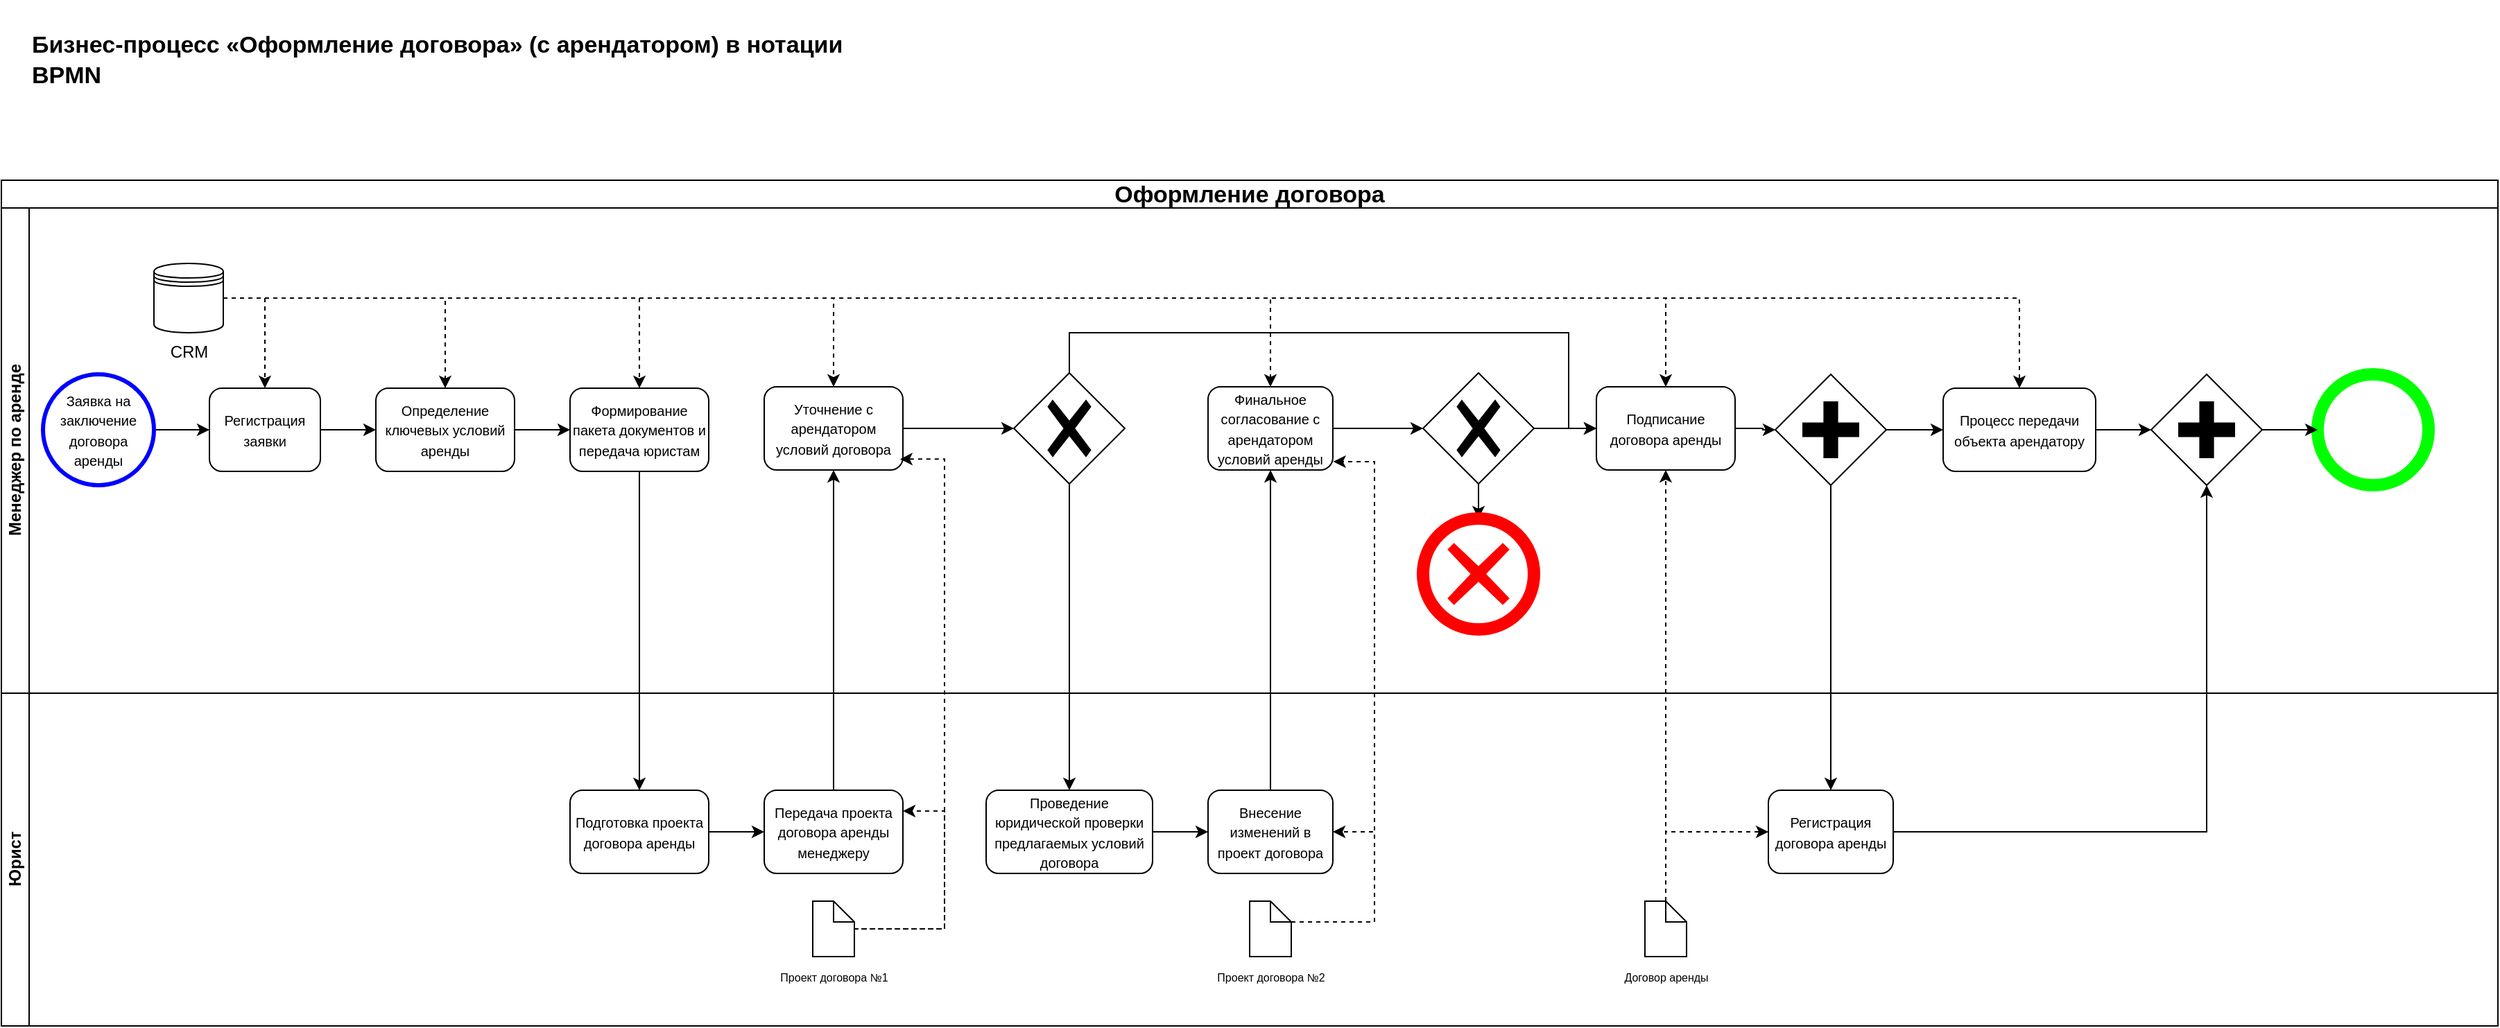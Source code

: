 <mxfile version="24.7.8">
  <diagram id="C5RBs43oDa-KdzZeNtuy" name="Page-1">
    <mxGraphModel dx="1687" dy="1034" grid="1" gridSize="10" guides="1" tooltips="1" connect="1" arrows="1" fold="1" page="1" pageScale="1" pageWidth="1169" pageHeight="827" background="none" math="0" shadow="0">
      <root>
        <mxCell id="WIyWlLk6GJQsqaUBKTNV-0" />
        <mxCell id="WIyWlLk6GJQsqaUBKTNV-1" parent="WIyWlLk6GJQsqaUBKTNV-0" />
        <mxCell id="oEOvBtnqVhMtwNFOPzGN-0" value="&lt;h2&gt;&lt;span style=&quot;background-color: initial; font-size: 17px;&quot;&gt;Бизнес-процесс&lt;/span&gt;&lt;span style=&quot;font-size: 17px;&quot;&gt;&amp;nbsp;«Оформление договора» (с арендатором) в нотации BPMN&lt;/span&gt;&lt;br&gt;&lt;/h2&gt;" style="text;whiteSpace=wrap;html=1;" parent="WIyWlLk6GJQsqaUBKTNV-1" vertex="1">
          <mxGeometry x="40" y="10" width="640" height="60" as="geometry" />
        </mxCell>
        <mxCell id="AHyAFD0pu5LO6jVeFDUx-0" value="&lt;h2 style=&quot;text-align: left;&quot;&gt;&lt;span style=&quot;font-size: 17px;&quot;&gt;Оформление договора&lt;/span&gt;&lt;/h2&gt;" style="swimlane;html=1;childLayout=stackLayout;resizeParent=1;resizeParentMax=0;horizontal=1;startSize=20;horizontalStack=0;whiteSpace=wrap;" parent="WIyWlLk6GJQsqaUBKTNV-1" vertex="1">
          <mxGeometry x="20" y="140" width="1800" height="610" as="geometry" />
        </mxCell>
        <mxCell id="AHyAFD0pu5LO6jVeFDUx-1" value="Менеджер по аренде" style="swimlane;html=1;startSize=20;horizontal=0;" parent="AHyAFD0pu5LO6jVeFDUx-0" vertex="1">
          <mxGeometry y="20" width="1800" height="350" as="geometry" />
        </mxCell>
        <mxCell id="UreStvk_w5NdoWGTIFE5-6" value="" style="edgeStyle=orthogonalEdgeStyle;rounded=0;orthogonalLoop=1;jettySize=auto;html=1;" parent="AHyAFD0pu5LO6jVeFDUx-1" source="AHyAFD0pu5LO6jVeFDUx-5" target="UreStvk_w5NdoWGTIFE5-0" edge="1">
          <mxGeometry relative="1" as="geometry" />
        </mxCell>
        <mxCell id="AHyAFD0pu5LO6jVeFDUx-5" value="&lt;font style=&quot;font-size: 10px;&quot;&gt;Заявка на заключение договора аренды&lt;/font&gt;" style="ellipse;whiteSpace=wrap;html=1;aspect=fixed;strokeColor=#0000FF;strokeWidth=3;" parent="AHyAFD0pu5LO6jVeFDUx-1" vertex="1">
          <mxGeometry x="30" y="120" width="80" height="80" as="geometry" />
        </mxCell>
        <mxCell id="UreStvk_w5NdoWGTIFE5-9" value="" style="edgeStyle=orthogonalEdgeStyle;rounded=0;orthogonalLoop=1;jettySize=auto;html=1;" parent="AHyAFD0pu5LO6jVeFDUx-1" source="AHyAFD0pu5LO6jVeFDUx-6" target="UreStvk_w5NdoWGTIFE5-8" edge="1">
          <mxGeometry relative="1" as="geometry" />
        </mxCell>
        <mxCell id="AHyAFD0pu5LO6jVeFDUx-6" value="&lt;font style=&quot;font-size: 10px;&quot;&gt;Определение ключевых условий аренды&lt;/font&gt;" style="rounded=1;whiteSpace=wrap;html=1;" parent="AHyAFD0pu5LO6jVeFDUx-1" vertex="1">
          <mxGeometry x="270" y="130" width="100" height="60" as="geometry" />
        </mxCell>
        <mxCell id="UreStvk_w5NdoWGTIFE5-7" value="" style="edgeStyle=orthogonalEdgeStyle;rounded=0;orthogonalLoop=1;jettySize=auto;html=1;" parent="AHyAFD0pu5LO6jVeFDUx-1" source="UreStvk_w5NdoWGTIFE5-0" target="AHyAFD0pu5LO6jVeFDUx-6" edge="1">
          <mxGeometry relative="1" as="geometry" />
        </mxCell>
        <mxCell id="UreStvk_w5NdoWGTIFE5-0" value="&lt;font style=&quot;font-size: 10px;&quot;&gt;Регистрация заявки&lt;/font&gt;" style="rounded=1;whiteSpace=wrap;html=1;" parent="AHyAFD0pu5LO6jVeFDUx-1" vertex="1">
          <mxGeometry x="150" y="130" width="80" height="60" as="geometry" />
        </mxCell>
        <mxCell id="UreStvk_w5NdoWGTIFE5-4" style="edgeStyle=orthogonalEdgeStyle;rounded=0;orthogonalLoop=1;jettySize=auto;html=1;entryX=0.5;entryY=0;entryDx=0;entryDy=0;exitX=1;exitY=0.5;exitDx=0;exitDy=0;dashed=1;" parent="AHyAFD0pu5LO6jVeFDUx-1" source="UreStvk_w5NdoWGTIFE5-1" target="UreStvk_w5NdoWGTIFE5-0" edge="1">
          <mxGeometry relative="1" as="geometry" />
        </mxCell>
        <mxCell id="UreStvk_w5NdoWGTIFE5-11" style="edgeStyle=orthogonalEdgeStyle;rounded=0;orthogonalLoop=1;jettySize=auto;html=1;entryX=0.5;entryY=0;entryDx=0;entryDy=0;dashed=1;exitX=1;exitY=0.5;exitDx=0;exitDy=0;" parent="AHyAFD0pu5LO6jVeFDUx-1" source="UreStvk_w5NdoWGTIFE5-1" target="AHyAFD0pu5LO6jVeFDUx-6" edge="1">
          <mxGeometry relative="1" as="geometry" />
        </mxCell>
        <mxCell id="UreStvk_w5NdoWGTIFE5-12" style="edgeStyle=orthogonalEdgeStyle;rounded=0;orthogonalLoop=1;jettySize=auto;html=1;entryX=0.5;entryY=0;entryDx=0;entryDy=0;dashed=1;exitX=1;exitY=0.5;exitDx=0;exitDy=0;" parent="AHyAFD0pu5LO6jVeFDUx-1" source="UreStvk_w5NdoWGTIFE5-1" target="UreStvk_w5NdoWGTIFE5-8" edge="1">
          <mxGeometry relative="1" as="geometry" />
        </mxCell>
        <mxCell id="UreStvk_w5NdoWGTIFE5-1" value="CRM" style="shape=datastore;html=1;labelPosition=center;verticalLabelPosition=bottom;align=center;verticalAlign=top;" parent="AHyAFD0pu5LO6jVeFDUx-1" vertex="1">
          <mxGeometry x="110" y="40" width="50" height="50" as="geometry" />
        </mxCell>
        <mxCell id="AHyAFD0pu5LO6jVeFDUx-12" value="&lt;font style=&quot;font-size: 10px;&quot;&gt;Уточнение с арендатором условий договора&lt;/font&gt;" style="rounded=1;whiteSpace=wrap;html=1;" parent="AHyAFD0pu5LO6jVeFDUx-1" vertex="1">
          <mxGeometry x="550" y="129" width="100" height="60" as="geometry" />
        </mxCell>
        <mxCell id="UreStvk_w5NdoWGTIFE5-32" value="" style="edgeStyle=orthogonalEdgeStyle;rounded=0;orthogonalLoop=1;jettySize=auto;html=1;" parent="AHyAFD0pu5LO6jVeFDUx-1" source="AHyAFD0pu5LO6jVeFDUx-18" target="UreStvk_w5NdoWGTIFE5-31" edge="1">
          <mxGeometry relative="1" as="geometry" />
        </mxCell>
        <mxCell id="AHyAFD0pu5LO6jVeFDUx-18" value="&lt;font style=&quot;font-size: 10px;&quot;&gt;Финальное согласование с арендатором условий аренды&lt;/font&gt;" style="rounded=1;whiteSpace=wrap;html=1;" parent="AHyAFD0pu5LO6jVeFDUx-1" vertex="1">
          <mxGeometry x="870" y="129" width="90" height="60" as="geometry" />
        </mxCell>
        <mxCell id="UreStvk_w5NdoWGTIFE5-37" value="" style="edgeStyle=orthogonalEdgeStyle;rounded=0;orthogonalLoop=1;jettySize=auto;html=1;" parent="AHyAFD0pu5LO6jVeFDUx-1" source="AHyAFD0pu5LO6jVeFDUx-20" target="UreStvk_w5NdoWGTIFE5-36" edge="1">
          <mxGeometry relative="1" as="geometry" />
        </mxCell>
        <mxCell id="AHyAFD0pu5LO6jVeFDUx-20" value="&lt;font style=&quot;font-size: 10px;&quot;&gt;Подписание договора аренды&lt;/font&gt;" style="rounded=1;whiteSpace=wrap;html=1;" parent="AHyAFD0pu5LO6jVeFDUx-1" vertex="1">
          <mxGeometry x="1150" y="129" width="100" height="60" as="geometry" />
        </mxCell>
        <mxCell id="UreStvk_w5NdoWGTIFE5-43" value="" style="edgeStyle=orthogonalEdgeStyle;rounded=0;orthogonalLoop=1;jettySize=auto;html=1;" parent="AHyAFD0pu5LO6jVeFDUx-1" source="AHyAFD0pu5LO6jVeFDUx-25" target="UreStvk_w5NdoWGTIFE5-42" edge="1">
          <mxGeometry relative="1" as="geometry" />
        </mxCell>
        <mxCell id="AHyAFD0pu5LO6jVeFDUx-25" value="&lt;font style=&quot;font-size: 10px;&quot;&gt;Процесс передачи объекта арендатору&lt;/font&gt;" style="rounded=1;whiteSpace=wrap;html=1;" parent="AHyAFD0pu5LO6jVeFDUx-1" vertex="1">
          <mxGeometry x="1400" y="130" width="110" height="60" as="geometry" />
        </mxCell>
        <mxCell id="UreStvk_w5NdoWGTIFE5-8" value="&lt;font style=&quot;font-size: 10px;&quot;&gt;Формирование пакета документов и передача юристам&lt;/font&gt;" style="rounded=1;whiteSpace=wrap;html=1;" parent="AHyAFD0pu5LO6jVeFDUx-1" vertex="1">
          <mxGeometry x="410" y="130" width="100" height="60" as="geometry" />
        </mxCell>
        <mxCell id="UreStvk_w5NdoWGTIFE5-47" style="edgeStyle=orthogonalEdgeStyle;rounded=0;orthogonalLoop=1;jettySize=auto;html=1;entryX=0;entryY=0.5;entryDx=0;entryDy=0;" parent="AHyAFD0pu5LO6jVeFDUx-1" source="UreStvk_w5NdoWGTIFE5-21" target="AHyAFD0pu5LO6jVeFDUx-20" edge="1">
          <mxGeometry relative="1" as="geometry">
            <mxPoint x="1130" y="159" as="targetPoint" />
            <Array as="points">
              <mxPoint x="770" y="90" />
              <mxPoint x="1130" y="90" />
              <mxPoint x="1130" y="159" />
            </Array>
          </mxGeometry>
        </mxCell>
        <mxCell id="UreStvk_w5NdoWGTIFE5-21" value="" style="points=[[0.25,0.25,0],[0.5,0,0],[0.75,0.25,0],[1,0.5,0],[0.75,0.75,0],[0.5,1,0],[0.25,0.75,0],[0,0.5,0]];shape=mxgraph.bpmn.gateway2;html=1;verticalLabelPosition=bottom;labelBackgroundColor=#ffffff;verticalAlign=top;align=center;perimeter=rhombusPerimeter;outlineConnect=0;outline=none;symbol=none;gwType=exclusive;" parent="AHyAFD0pu5LO6jVeFDUx-1" vertex="1">
          <mxGeometry x="730" y="119" width="80" height="80" as="geometry" />
        </mxCell>
        <mxCell id="UreStvk_w5NdoWGTIFE5-22" style="edgeStyle=orthogonalEdgeStyle;rounded=0;orthogonalLoop=1;jettySize=auto;html=1;entryX=0;entryY=0.5;entryDx=0;entryDy=0;entryPerimeter=0;" parent="AHyAFD0pu5LO6jVeFDUx-1" source="AHyAFD0pu5LO6jVeFDUx-12" target="UreStvk_w5NdoWGTIFE5-21" edge="1">
          <mxGeometry relative="1" as="geometry" />
        </mxCell>
        <mxCell id="UreStvk_w5NdoWGTIFE5-33" value="" style="edgeStyle=orthogonalEdgeStyle;rounded=0;orthogonalLoop=1;jettySize=auto;html=1;" parent="AHyAFD0pu5LO6jVeFDUx-1" source="UreStvk_w5NdoWGTIFE5-31" target="AHyAFD0pu5LO6jVeFDUx-20" edge="1">
          <mxGeometry relative="1" as="geometry" />
        </mxCell>
        <mxCell id="UreStvk_w5NdoWGTIFE5-35" value="" style="edgeStyle=orthogonalEdgeStyle;rounded=0;orthogonalLoop=1;jettySize=auto;html=1;" parent="AHyAFD0pu5LO6jVeFDUx-1" source="UreStvk_w5NdoWGTIFE5-31" target="UreStvk_w5NdoWGTIFE5-34" edge="1">
          <mxGeometry relative="1" as="geometry">
            <Array as="points">
              <mxPoint x="1065" y="210" />
              <mxPoint x="1065" y="210" />
            </Array>
          </mxGeometry>
        </mxCell>
        <mxCell id="UreStvk_w5NdoWGTIFE5-31" value="" style="points=[[0.25,0.25,0],[0.5,0,0],[0.75,0.25,0],[1,0.5,0],[0.75,0.75,0],[0.5,1,0],[0.25,0.75,0],[0,0.5,0]];shape=mxgraph.bpmn.gateway2;html=1;verticalLabelPosition=bottom;labelBackgroundColor=#ffffff;verticalAlign=top;align=center;perimeter=rhombusPerimeter;outlineConnect=0;outline=none;symbol=none;gwType=exclusive;" parent="AHyAFD0pu5LO6jVeFDUx-1" vertex="1">
          <mxGeometry x="1025" y="119" width="80" height="80" as="geometry" />
        </mxCell>
        <mxCell id="UreStvk_w5NdoWGTIFE5-34" value="" style="points=[[0.145,0.145,0],[0.5,0,0],[0.855,0.145,0],[1,0.5,0],[0.855,0.855,0],[0.5,1,0],[0.145,0.855,0],[0,0.5,0]];shape=mxgraph.bpmn.event;html=1;verticalLabelPosition=bottom;labelBackgroundColor=#ffffff;verticalAlign=top;align=center;perimeter=ellipsePerimeter;outlineConnect=0;aspect=fixed;outline=end;symbol=cancel;strokeColor=#FF0000;strokeWidth=3;" parent="AHyAFD0pu5LO6jVeFDUx-1" vertex="1">
          <mxGeometry x="1025" y="224" width="80" height="80" as="geometry" />
        </mxCell>
        <mxCell id="UreStvk_w5NdoWGTIFE5-40" value="" style="edgeStyle=orthogonalEdgeStyle;rounded=0;orthogonalLoop=1;jettySize=auto;html=1;" parent="AHyAFD0pu5LO6jVeFDUx-1" source="UreStvk_w5NdoWGTIFE5-36" target="AHyAFD0pu5LO6jVeFDUx-25" edge="1">
          <mxGeometry relative="1" as="geometry" />
        </mxCell>
        <mxCell id="UreStvk_w5NdoWGTIFE5-36" value="" style="points=[[0.25,0.25,0],[0.5,0,0],[0.75,0.25,0],[1,0.5,0],[0.75,0.75,0],[0.5,1,0],[0.25,0.75,0],[0,0.5,0]];shape=mxgraph.bpmn.gateway2;html=1;verticalLabelPosition=bottom;labelBackgroundColor=#ffffff;verticalAlign=top;align=center;perimeter=rhombusPerimeter;outlineConnect=0;outline=none;symbol=none;gwType=parallel;" parent="AHyAFD0pu5LO6jVeFDUx-1" vertex="1">
          <mxGeometry x="1279" y="120" width="80" height="80" as="geometry" />
        </mxCell>
        <mxCell id="UreStvk_w5NdoWGTIFE5-41" value="" style="points=[[0.145,0.145,0],[0.5,0,0],[0.855,0.145,0],[1,0.5,0],[0.855,0.855,0],[0.5,1,0],[0.145,0.855,0],[0,0.5,0]];shape=mxgraph.bpmn.event;html=1;verticalLabelPosition=bottom;labelBackgroundColor=#ffffff;verticalAlign=top;align=center;perimeter=ellipsePerimeter;outlineConnect=0;aspect=fixed;outline=end;symbol=terminate2;strokeColor=#00FF00;strokeWidth=3;" parent="AHyAFD0pu5LO6jVeFDUx-1" vertex="1">
          <mxGeometry x="1670" y="120" width="80" height="80" as="geometry" />
        </mxCell>
        <mxCell id="UreStvk_w5NdoWGTIFE5-45" value="" style="edgeStyle=orthogonalEdgeStyle;rounded=0;orthogonalLoop=1;jettySize=auto;html=1;" parent="AHyAFD0pu5LO6jVeFDUx-1" source="UreStvk_w5NdoWGTIFE5-42" target="UreStvk_w5NdoWGTIFE5-41" edge="1">
          <mxGeometry relative="1" as="geometry" />
        </mxCell>
        <mxCell id="UreStvk_w5NdoWGTIFE5-42" value="" style="points=[[0.25,0.25,0],[0.5,0,0],[0.75,0.25,0],[1,0.5,0],[0.75,0.75,0],[0.5,1,0],[0.25,0.75,0],[0,0.5,0]];shape=mxgraph.bpmn.gateway2;html=1;verticalLabelPosition=bottom;labelBackgroundColor=#ffffff;verticalAlign=top;align=center;perimeter=rhombusPerimeter;outlineConnect=0;outline=none;symbol=none;gwType=parallel;" parent="AHyAFD0pu5LO6jVeFDUx-1" vertex="1">
          <mxGeometry x="1550" y="120" width="80" height="80" as="geometry" />
        </mxCell>
        <mxCell id="UreStvk_w5NdoWGTIFE5-50" style="edgeStyle=orthogonalEdgeStyle;rounded=0;orthogonalLoop=1;jettySize=auto;html=1;entryX=0.5;entryY=0;entryDx=0;entryDy=0;dashed=1;exitX=1;exitY=0.5;exitDx=0;exitDy=0;" parent="AHyAFD0pu5LO6jVeFDUx-1" source="UreStvk_w5NdoWGTIFE5-1" target="AHyAFD0pu5LO6jVeFDUx-12" edge="1">
          <mxGeometry relative="1" as="geometry">
            <mxPoint x="170" y="70" as="sourcePoint" />
            <mxPoint x="470" y="140" as="targetPoint" />
          </mxGeometry>
        </mxCell>
        <mxCell id="UreStvk_w5NdoWGTIFE5-51" style="edgeStyle=orthogonalEdgeStyle;rounded=0;orthogonalLoop=1;jettySize=auto;html=1;entryX=0.5;entryY=0;entryDx=0;entryDy=0;dashed=1;exitX=1;exitY=0.5;exitDx=0;exitDy=0;" parent="AHyAFD0pu5LO6jVeFDUx-1" source="UreStvk_w5NdoWGTIFE5-1" target="AHyAFD0pu5LO6jVeFDUx-18" edge="1">
          <mxGeometry relative="1" as="geometry">
            <mxPoint x="180" y="80" as="sourcePoint" />
            <mxPoint x="480" y="150" as="targetPoint" />
          </mxGeometry>
        </mxCell>
        <mxCell id="UreStvk_w5NdoWGTIFE5-53" style="edgeStyle=orthogonalEdgeStyle;rounded=0;orthogonalLoop=1;jettySize=auto;html=1;entryX=0.5;entryY=0;entryDx=0;entryDy=0;dashed=1;exitX=1;exitY=0.5;exitDx=0;exitDy=0;" parent="AHyAFD0pu5LO6jVeFDUx-1" source="UreStvk_w5NdoWGTIFE5-1" target="AHyAFD0pu5LO6jVeFDUx-25" edge="1">
          <mxGeometry relative="1" as="geometry">
            <mxPoint x="200" y="100" as="sourcePoint" />
            <mxPoint x="500" y="170" as="targetPoint" />
          </mxGeometry>
        </mxCell>
        <mxCell id="UreStvk_w5NdoWGTIFE5-52" style="edgeStyle=orthogonalEdgeStyle;rounded=0;orthogonalLoop=1;jettySize=auto;html=1;entryX=0.5;entryY=0;entryDx=0;entryDy=0;dashed=1;exitX=1;exitY=0.5;exitDx=0;exitDy=0;" parent="AHyAFD0pu5LO6jVeFDUx-1" source="UreStvk_w5NdoWGTIFE5-1" target="AHyAFD0pu5LO6jVeFDUx-20" edge="1">
          <mxGeometry relative="1" as="geometry">
            <mxPoint x="160" y="60" as="sourcePoint" />
            <mxPoint x="490" y="160" as="targetPoint" />
          </mxGeometry>
        </mxCell>
        <mxCell id="AHyAFD0pu5LO6jVeFDUx-2" value="Юрист" style="swimlane;html=1;startSize=20;horizontal=0;" parent="AHyAFD0pu5LO6jVeFDUx-0" vertex="1">
          <mxGeometry y="370" width="1800" height="240" as="geometry" />
        </mxCell>
        <mxCell id="UreStvk_w5NdoWGTIFE5-15" value="" style="edgeStyle=orthogonalEdgeStyle;rounded=0;orthogonalLoop=1;jettySize=auto;html=1;" parent="AHyAFD0pu5LO6jVeFDUx-2" source="AHyAFD0pu5LO6jVeFDUx-8" target="UreStvk_w5NdoWGTIFE5-14" edge="1">
          <mxGeometry relative="1" as="geometry" />
        </mxCell>
        <mxCell id="AHyAFD0pu5LO6jVeFDUx-8" value="&lt;font style=&quot;font-size: 10px;&quot;&gt;Подготовка проекта договора аренды&lt;/font&gt;" style="whiteSpace=wrap;html=1;rounded=1;" parent="AHyAFD0pu5LO6jVeFDUx-2" vertex="1">
          <mxGeometry x="410" y="70" width="100" height="60" as="geometry" />
        </mxCell>
        <mxCell id="UreStvk_w5NdoWGTIFE5-24" value="" style="edgeStyle=orthogonalEdgeStyle;rounded=0;orthogonalLoop=1;jettySize=auto;html=1;" parent="AHyAFD0pu5LO6jVeFDUx-2" source="AHyAFD0pu5LO6jVeFDUx-10" target="UreStvk_w5NdoWGTIFE5-23" edge="1">
          <mxGeometry relative="1" as="geometry" />
        </mxCell>
        <mxCell id="AHyAFD0pu5LO6jVeFDUx-10" value="&lt;font style=&quot;font-size: 10px;&quot;&gt;Проведение юридической проверки предлагаемых условий договора&lt;/font&gt;" style="whiteSpace=wrap;html=1;rounded=1;" parent="AHyAFD0pu5LO6jVeFDUx-2" vertex="1">
          <mxGeometry x="710" y="70" width="120" height="60" as="geometry" />
        </mxCell>
        <mxCell id="UreStvk_w5NdoWGTIFE5-14" value="&lt;font style=&quot;font-size: 10px;&quot;&gt;Передача проекта договора аренды менеджеру&lt;/font&gt;" style="whiteSpace=wrap;html=1;rounded=1;" parent="AHyAFD0pu5LO6jVeFDUx-2" vertex="1">
          <mxGeometry x="550" y="70" width="100" height="60" as="geometry" />
        </mxCell>
        <mxCell id="UreStvk_w5NdoWGTIFE5-23" value="&lt;span style=&quot;font-size: 10px;&quot;&gt;Внесение изменений в проект договора&lt;/span&gt;" style="whiteSpace=wrap;html=1;rounded=1;" parent="AHyAFD0pu5LO6jVeFDUx-2" vertex="1">
          <mxGeometry x="870" y="70" width="90" height="60" as="geometry" />
        </mxCell>
        <mxCell id="UreStvk_w5NdoWGTIFE5-38" value="&lt;span style=&quot;font-size: 10px;&quot;&gt;Регистрация договора аренды&lt;/span&gt;" style="whiteSpace=wrap;html=1;rounded=1;" parent="AHyAFD0pu5LO6jVeFDUx-2" vertex="1">
          <mxGeometry x="1274" y="70" width="90" height="60" as="geometry" />
        </mxCell>
        <mxCell id="UreStvk_w5NdoWGTIFE5-13" value="&lt;font style=&quot;font-size: 8px;&quot;&gt;Проект договора №1&lt;/font&gt;" style="shape=mxgraph.bpmn.data;labelPosition=center;verticalLabelPosition=bottom;align=center;verticalAlign=top;size=15;html=1;" parent="AHyAFD0pu5LO6jVeFDUx-2" vertex="1">
          <mxGeometry x="585" y="150" width="30" height="40" as="geometry" />
        </mxCell>
        <mxCell id="UreStvk_w5NdoWGTIFE5-25" value="&lt;font style=&quot;font-size: 8px;&quot;&gt;Проект договора №2&lt;/font&gt;" style="shape=mxgraph.bpmn.data;labelPosition=center;verticalLabelPosition=bottom;align=center;verticalAlign=top;size=15;html=1;" parent="AHyAFD0pu5LO6jVeFDUx-2" vertex="1">
          <mxGeometry x="900" y="150" width="30" height="40" as="geometry" />
        </mxCell>
        <mxCell id="UreStvk_w5NdoWGTIFE5-46" value="&lt;font style=&quot;font-size: 8px;&quot;&gt;Договор аренды&lt;/font&gt;" style="shape=mxgraph.bpmn.data;labelPosition=center;verticalLabelPosition=bottom;align=center;verticalAlign=top;size=15;html=1;" parent="AHyAFD0pu5LO6jVeFDUx-2" vertex="1">
          <mxGeometry x="1185" y="150" width="30" height="40" as="geometry" />
        </mxCell>
        <mxCell id="UreStvk_w5NdoWGTIFE5-19" style="edgeStyle=orthogonalEdgeStyle;rounded=0;orthogonalLoop=1;jettySize=auto;html=1;entryX=1;entryY=0.25;entryDx=0;entryDy=0;dashed=1;exitX=1.167;exitY=0.5;exitDx=0;exitDy=0;exitPerimeter=0;" parent="AHyAFD0pu5LO6jVeFDUx-2" source="UreStvk_w5NdoWGTIFE5-13" target="UreStvk_w5NdoWGTIFE5-14" edge="1">
          <mxGeometry relative="1" as="geometry">
            <Array as="points">
              <mxPoint x="680" y="170" />
              <mxPoint x="680" y="85" />
            </Array>
          </mxGeometry>
        </mxCell>
        <mxCell id="UreStvk_w5NdoWGTIFE5-29" style="edgeStyle=orthogonalEdgeStyle;rounded=0;orthogonalLoop=1;jettySize=auto;html=1;entryX=1;entryY=0.5;entryDx=0;entryDy=0;exitX=0;exitY=0;exitDx=30;exitDy=15;exitPerimeter=0;dashed=1;" parent="AHyAFD0pu5LO6jVeFDUx-2" source="UreStvk_w5NdoWGTIFE5-25" target="UreStvk_w5NdoWGTIFE5-23" edge="1">
          <mxGeometry relative="1" as="geometry">
            <Array as="points">
              <mxPoint x="990" y="165" />
              <mxPoint x="990" y="100" />
            </Array>
          </mxGeometry>
        </mxCell>
        <mxCell id="UreStvk_w5NdoWGTIFE5-48" style="edgeStyle=orthogonalEdgeStyle;rounded=0;orthogonalLoop=1;jettySize=auto;html=1;entryX=0;entryY=0.5;entryDx=0;entryDy=0;dashed=1;exitX=0;exitY=0;exitDx=15;exitDy=0;exitPerimeter=0;" parent="AHyAFD0pu5LO6jVeFDUx-2" source="UreStvk_w5NdoWGTIFE5-46" target="UreStvk_w5NdoWGTIFE5-38" edge="1">
          <mxGeometry relative="1" as="geometry" />
        </mxCell>
        <mxCell id="UreStvk_w5NdoWGTIFE5-20" style="edgeStyle=orthogonalEdgeStyle;rounded=0;orthogonalLoop=1;jettySize=auto;html=1;entryX=0.979;entryY=0.869;entryDx=0;entryDy=0;dashed=1;entryPerimeter=0;" parent="AHyAFD0pu5LO6jVeFDUx-0" source="UreStvk_w5NdoWGTIFE5-13" target="AHyAFD0pu5LO6jVeFDUx-12" edge="1">
          <mxGeometry relative="1" as="geometry">
            <Array as="points">
              <mxPoint x="680" y="540" />
              <mxPoint x="680" y="201" />
            </Array>
          </mxGeometry>
        </mxCell>
        <mxCell id="UreStvk_w5NdoWGTIFE5-30" style="edgeStyle=orthogonalEdgeStyle;rounded=0;orthogonalLoop=1;jettySize=auto;html=1;entryX=1.003;entryY=0.892;entryDx=0;entryDy=0;entryPerimeter=0;dashed=1;exitX=0;exitY=0;exitDx=30;exitDy=15;exitPerimeter=0;" parent="AHyAFD0pu5LO6jVeFDUx-0" source="UreStvk_w5NdoWGTIFE5-25" target="AHyAFD0pu5LO6jVeFDUx-18" edge="1">
          <mxGeometry relative="1" as="geometry">
            <mxPoint x="930" y="430" as="sourcePoint" />
            <Array as="points">
              <mxPoint x="990" y="535" />
              <mxPoint x="990" y="203" />
              <mxPoint x="960" y="203" />
            </Array>
          </mxGeometry>
        </mxCell>
        <mxCell id="UreStvk_w5NdoWGTIFE5-49" style="edgeStyle=orthogonalEdgeStyle;rounded=0;orthogonalLoop=1;jettySize=auto;html=1;entryX=0.5;entryY=1;entryDx=0;entryDy=0;dashed=1;" parent="AHyAFD0pu5LO6jVeFDUx-0" source="UreStvk_w5NdoWGTIFE5-46" target="AHyAFD0pu5LO6jVeFDUx-20" edge="1">
          <mxGeometry relative="1" as="geometry" />
        </mxCell>
        <mxCell id="UreStvk_w5NdoWGTIFE5-16" style="edgeStyle=orthogonalEdgeStyle;rounded=0;orthogonalLoop=1;jettySize=auto;html=1;entryX=0.5;entryY=0;entryDx=0;entryDy=0;" parent="AHyAFD0pu5LO6jVeFDUx-0" source="UreStvk_w5NdoWGTIFE5-8" target="AHyAFD0pu5LO6jVeFDUx-8" edge="1">
          <mxGeometry relative="1" as="geometry" />
        </mxCell>
        <mxCell id="UreStvk_w5NdoWGTIFE5-26" style="edgeStyle=orthogonalEdgeStyle;rounded=0;orthogonalLoop=1;jettySize=auto;html=1;entryX=0.5;entryY=0;entryDx=0;entryDy=0;" parent="AHyAFD0pu5LO6jVeFDUx-0" source="UreStvk_w5NdoWGTIFE5-21" target="AHyAFD0pu5LO6jVeFDUx-10" edge="1">
          <mxGeometry relative="1" as="geometry" />
        </mxCell>
        <mxCell id="UreStvk_w5NdoWGTIFE5-18" style="edgeStyle=orthogonalEdgeStyle;rounded=0;orthogonalLoop=1;jettySize=auto;html=1;entryX=0.5;entryY=1;entryDx=0;entryDy=0;" parent="AHyAFD0pu5LO6jVeFDUx-0" source="UreStvk_w5NdoWGTIFE5-14" target="AHyAFD0pu5LO6jVeFDUx-12" edge="1">
          <mxGeometry relative="1" as="geometry" />
        </mxCell>
        <mxCell id="UreStvk_w5NdoWGTIFE5-28" style="edgeStyle=orthogonalEdgeStyle;rounded=0;orthogonalLoop=1;jettySize=auto;html=1;entryX=0.5;entryY=1;entryDx=0;entryDy=0;" parent="AHyAFD0pu5LO6jVeFDUx-0" source="UreStvk_w5NdoWGTIFE5-23" target="AHyAFD0pu5LO6jVeFDUx-18" edge="1">
          <mxGeometry relative="1" as="geometry" />
        </mxCell>
        <mxCell id="UreStvk_w5NdoWGTIFE5-39" style="edgeStyle=orthogonalEdgeStyle;rounded=0;orthogonalLoop=1;jettySize=auto;html=1;entryX=0.5;entryY=0;entryDx=0;entryDy=0;" parent="AHyAFD0pu5LO6jVeFDUx-0" source="UreStvk_w5NdoWGTIFE5-36" target="UreStvk_w5NdoWGTIFE5-38" edge="1">
          <mxGeometry relative="1" as="geometry" />
        </mxCell>
        <mxCell id="UreStvk_w5NdoWGTIFE5-44" style="edgeStyle=orthogonalEdgeStyle;rounded=0;orthogonalLoop=1;jettySize=auto;html=1;" parent="AHyAFD0pu5LO6jVeFDUx-0" source="UreStvk_w5NdoWGTIFE5-38" target="UreStvk_w5NdoWGTIFE5-42" edge="1">
          <mxGeometry relative="1" as="geometry" />
        </mxCell>
      </root>
    </mxGraphModel>
  </diagram>
</mxfile>
